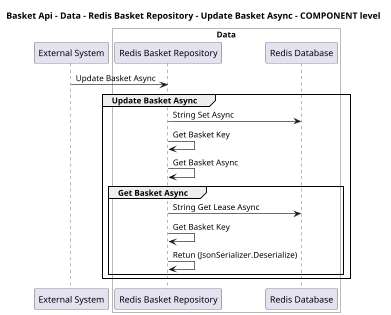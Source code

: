 @startuml
skinparam dpi 60

title Basket Api - Data - Redis Basket Repository - Update Basket Async - COMPONENT level

participant "External System" as C4InterFlow.SoftwareSystems.ExternalSystem

box "Basket Api" #White

    
box "Data" #White

    participant "Redis Basket Repository" as dotnet.eShop.Architecture.SoftwareSystems.BasketApi.Containers.Data.Components.RedisBasketRepository
    participant "Redis Database" as dotnet.eShop.Architecture.SoftwareSystems.BasketApi.Containers.Data.Components.RedisDatabase
end box

end box


C4InterFlow.SoftwareSystems.ExternalSystem -> dotnet.eShop.Architecture.SoftwareSystems.BasketApi.Containers.Data.Components.RedisBasketRepository : Update Basket Async
group Update Basket Async
dotnet.eShop.Architecture.SoftwareSystems.BasketApi.Containers.Data.Components.RedisBasketRepository -> dotnet.eShop.Architecture.SoftwareSystems.BasketApi.Containers.Data.Components.RedisDatabase : String Set Async
dotnet.eShop.Architecture.SoftwareSystems.BasketApi.Containers.Data.Components.RedisBasketRepository -> dotnet.eShop.Architecture.SoftwareSystems.BasketApi.Containers.Data.Components.RedisBasketRepository : Get Basket Key
dotnet.eShop.Architecture.SoftwareSystems.BasketApi.Containers.Data.Components.RedisBasketRepository -> dotnet.eShop.Architecture.SoftwareSystems.BasketApi.Containers.Data.Components.RedisBasketRepository : Get Basket Async
group Get Basket Async
dotnet.eShop.Architecture.SoftwareSystems.BasketApi.Containers.Data.Components.RedisBasketRepository -> dotnet.eShop.Architecture.SoftwareSystems.BasketApi.Containers.Data.Components.RedisDatabase : String Get Lease Async
dotnet.eShop.Architecture.SoftwareSystems.BasketApi.Containers.Data.Components.RedisBasketRepository -> dotnet.eShop.Architecture.SoftwareSystems.BasketApi.Containers.Data.Components.RedisBasketRepository : Get Basket Key
dotnet.eShop.Architecture.SoftwareSystems.BasketApi.Containers.Data.Components.RedisBasketRepository -> dotnet.eShop.Architecture.SoftwareSystems.BasketApi.Containers.Data.Components.RedisBasketRepository : Retun (JsonSerializer.Deserialize)
end
end


@enduml
